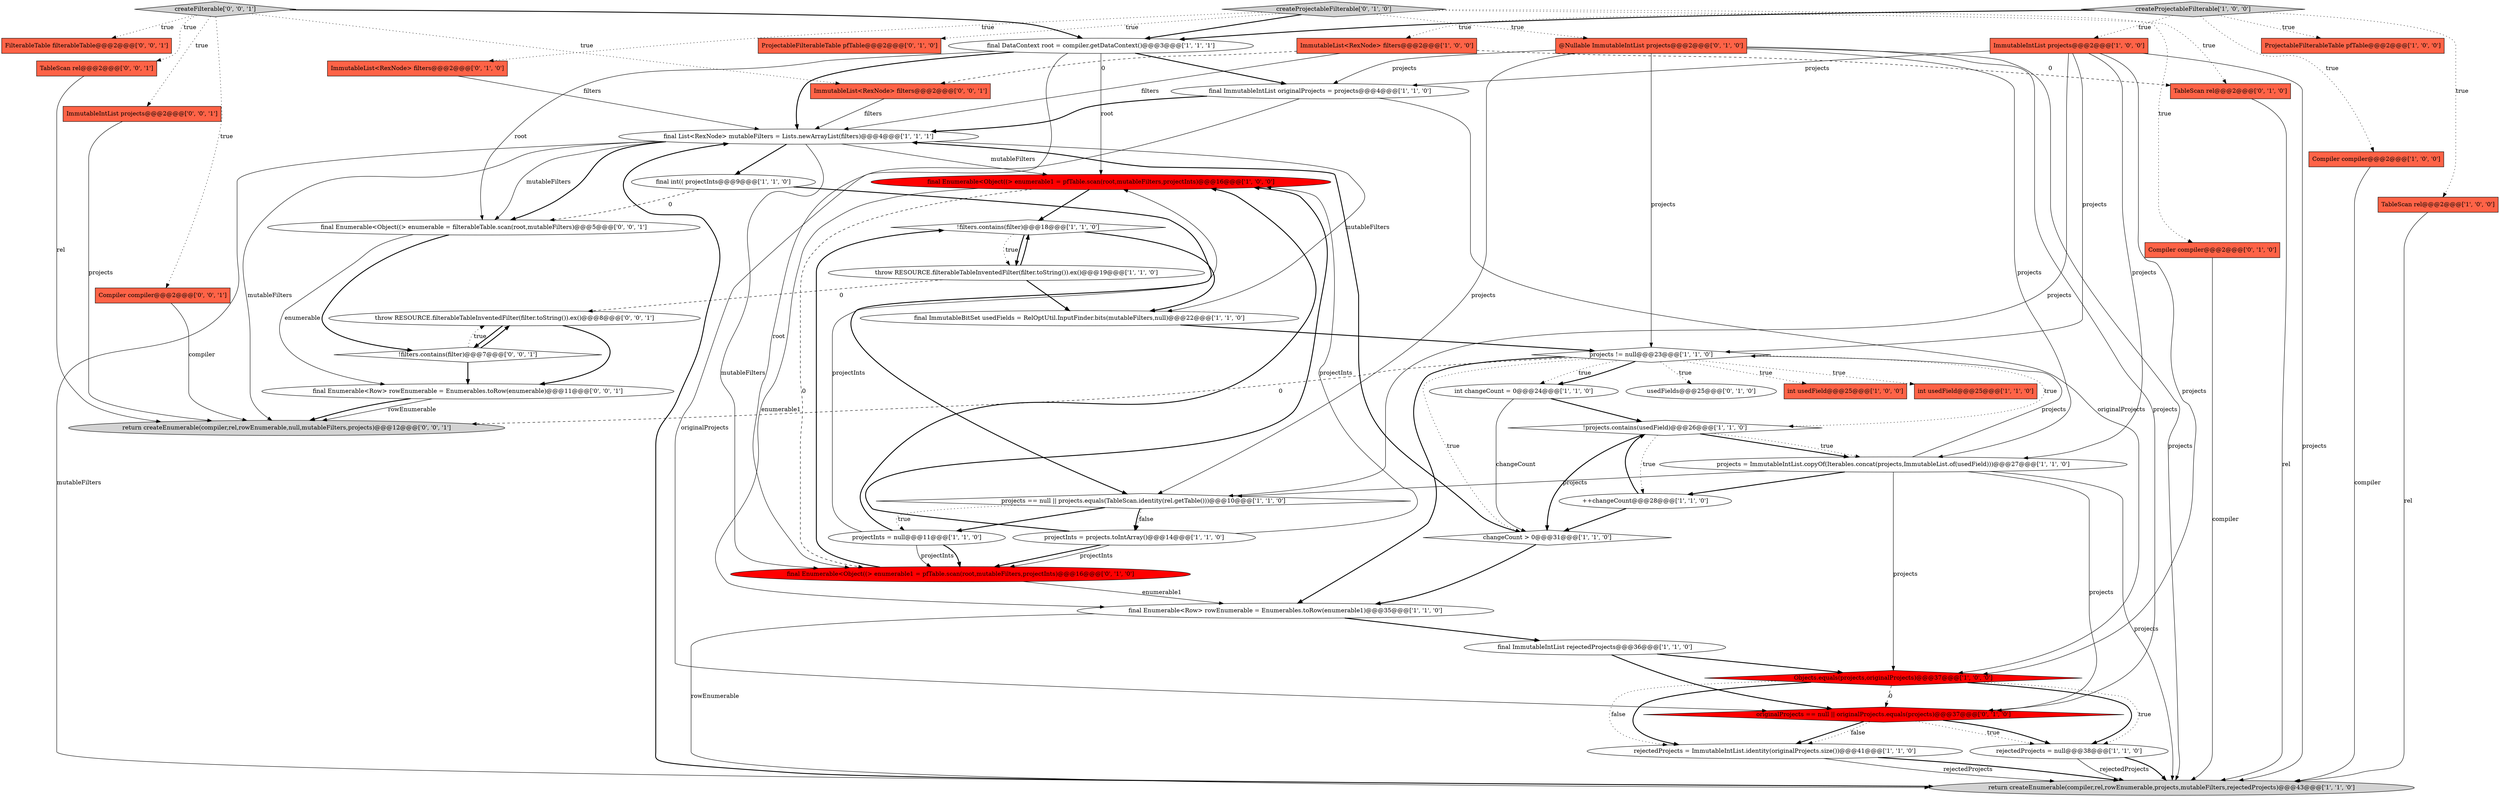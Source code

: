 digraph {
49 [style = filled, label = "FilterableTable filterableTable@@@2@@@['0', '0', '1']", fillcolor = tomato, shape = box image = "AAA0AAABBB3BBB"];
7 [style = filled, label = "final Enumerable<Object((> enumerable1 = pfTable.scan(root,mutableFilters,projectInts)@@@16@@@['1', '0', '0']", fillcolor = red, shape = ellipse image = "AAA1AAABBB1BBB"];
0 [style = filled, label = "final ImmutableIntList originalProjects = projects@@@4@@@['1', '1', '0']", fillcolor = white, shape = ellipse image = "AAA0AAABBB1BBB"];
3 [style = filled, label = "int usedField@@@25@@@['1', '0', '0']", fillcolor = tomato, shape = box image = "AAA0AAABBB1BBB"];
6 [style = filled, label = "int usedField@@@25@@@['1', '1', '0']", fillcolor = tomato, shape = box image = "AAA0AAABBB1BBB"];
23 [style = filled, label = "projectInts = null@@@11@@@['1', '1', '0']", fillcolor = white, shape = ellipse image = "AAA0AAABBB1BBB"];
17 [style = filled, label = "int changeCount = 0@@@24@@@['1', '1', '0']", fillcolor = white, shape = ellipse image = "AAA0AAABBB1BBB"];
39 [style = filled, label = "TableScan rel@@@2@@@['0', '1', '0']", fillcolor = tomato, shape = box image = "AAA1AAABBB2BBB"];
12 [style = filled, label = "final Enumerable<Row> rowEnumerable = Enumerables.toRow(enumerable1)@@@35@@@['1', '1', '0']", fillcolor = white, shape = ellipse image = "AAA0AAABBB1BBB"];
16 [style = filled, label = "throw RESOURCE.filterableTableInventedFilter(filter.toString()).ex()@@@19@@@['1', '1', '0']", fillcolor = white, shape = ellipse image = "AAA0AAABBB1BBB"];
38 [style = filled, label = "ProjectableFilterableTable pfTable@@@2@@@['0', '1', '0']", fillcolor = tomato, shape = box image = "AAA0AAABBB2BBB"];
47 [style = filled, label = "TableScan rel@@@2@@@['0', '0', '1']", fillcolor = tomato, shape = box image = "AAA0AAABBB3BBB"];
33 [style = filled, label = "@Nullable ImmutableIntList projects@@@2@@@['0', '1', '0']", fillcolor = tomato, shape = box image = "AAA0AAABBB2BBB"];
29 [style = filled, label = "ImmutableList<RexNode> filters@@@2@@@['1', '0', '0']", fillcolor = tomato, shape = box image = "AAA1AAABBB1BBB"];
44 [style = filled, label = "return createEnumerable(compiler,rel,rowEnumerable,null,mutableFilters,projects)@@@12@@@['0', '0', '1']", fillcolor = lightgray, shape = ellipse image = "AAA0AAABBB3BBB"];
50 [style = filled, label = "ImmutableList<RexNode> filters@@@2@@@['0', '0', '1']", fillcolor = tomato, shape = box image = "AAA0AAABBB3BBB"];
8 [style = filled, label = "final ImmutableIntList rejectedProjects@@@36@@@['1', '1', '0']", fillcolor = white, shape = ellipse image = "AAA0AAABBB1BBB"];
41 [style = filled, label = "throw RESOURCE.filterableTableInventedFilter(filter.toString()).ex()@@@8@@@['0', '0', '1']", fillcolor = white, shape = ellipse image = "AAA0AAABBB3BBB"];
42 [style = filled, label = "ImmutableIntList projects@@@2@@@['0', '0', '1']", fillcolor = tomato, shape = box image = "AAA0AAABBB3BBB"];
46 [style = filled, label = "final Enumerable<Row> rowEnumerable = Enumerables.toRow(enumerable)@@@11@@@['0', '0', '1']", fillcolor = white, shape = ellipse image = "AAA0AAABBB3BBB"];
20 [style = filled, label = "projects != null@@@23@@@['1', '1', '0']", fillcolor = white, shape = diamond image = "AAA0AAABBB1BBB"];
2 [style = filled, label = "rejectedProjects = ImmutableIntList.identity(originalProjects.size())@@@41@@@['1', '1', '0']", fillcolor = white, shape = ellipse image = "AAA0AAABBB1BBB"];
5 [style = filled, label = "createProjectableFilterable['1', '0', '0']", fillcolor = lightgray, shape = diamond image = "AAA0AAABBB1BBB"];
40 [style = filled, label = "final Enumerable<Object((> enumerable = filterableTable.scan(root,mutableFilters)@@@5@@@['0', '0', '1']", fillcolor = white, shape = ellipse image = "AAA0AAABBB3BBB"];
11 [style = filled, label = "final ImmutableBitSet usedFields = RelOptUtil.InputFinder.bits(mutableFilters,null)@@@22@@@['1', '1', '0']", fillcolor = white, shape = ellipse image = "AAA0AAABBB1BBB"];
30 [style = filled, label = "return createEnumerable(compiler,rel,rowEnumerable,projects,mutableFilters,rejectedProjects)@@@43@@@['1', '1', '0']", fillcolor = lightgray, shape = ellipse image = "AAA0AAABBB1BBB"];
45 [style = filled, label = "!filters.contains(filter)@@@7@@@['0', '0', '1']", fillcolor = white, shape = diamond image = "AAA0AAABBB3BBB"];
26 [style = filled, label = "!filters.contains(filter)@@@18@@@['1', '1', '0']", fillcolor = white, shape = diamond image = "AAA0AAABBB1BBB"];
37 [style = filled, label = "final Enumerable<Object((> enumerable1 = pfTable.scan(root,mutableFilters,projectInts)@@@16@@@['0', '1', '0']", fillcolor = red, shape = ellipse image = "AAA1AAABBB2BBB"];
24 [style = filled, label = "final int(( projectInts@@@9@@@['1', '1', '0']", fillcolor = white, shape = ellipse image = "AAA0AAABBB1BBB"];
25 [style = filled, label = "Objects.equals(projects,originalProjects)@@@37@@@['1', '0', '0']", fillcolor = red, shape = diamond image = "AAA1AAABBB1BBB"];
15 [style = filled, label = "projectInts = projects.toIntArray()@@@14@@@['1', '1', '0']", fillcolor = white, shape = ellipse image = "AAA0AAABBB1BBB"];
27 [style = filled, label = "rejectedProjects = null@@@38@@@['1', '1', '0']", fillcolor = white, shape = ellipse image = "AAA0AAABBB1BBB"];
22 [style = filled, label = "final DataContext root = compiler.getDataContext()@@@3@@@['1', '1', '1']", fillcolor = white, shape = ellipse image = "AAA0AAABBB1BBB"];
4 [style = filled, label = "final List<RexNode> mutableFilters = Lists.newArrayList(filters)@@@4@@@['1', '1', '1']", fillcolor = white, shape = ellipse image = "AAA0AAABBB1BBB"];
36 [style = filled, label = "originalProjects == null || originalProjects.equals(projects)@@@37@@@['0', '1', '0']", fillcolor = red, shape = diamond image = "AAA1AAABBB2BBB"];
1 [style = filled, label = "Compiler compiler@@@2@@@['1', '0', '0']", fillcolor = tomato, shape = box image = "AAA0AAABBB1BBB"];
43 [style = filled, label = "Compiler compiler@@@2@@@['0', '0', '1']", fillcolor = tomato, shape = box image = "AAA0AAABBB3BBB"];
34 [style = filled, label = "usedFields@@@25@@@['0', '1', '0']", fillcolor = white, shape = ellipse image = "AAA0AAABBB2BBB"];
14 [style = filled, label = "++changeCount@@@28@@@['1', '1', '0']", fillcolor = white, shape = ellipse image = "AAA0AAABBB1BBB"];
9 [style = filled, label = "!projects.contains(usedField)@@@26@@@['1', '1', '0']", fillcolor = white, shape = diamond image = "AAA0AAABBB1BBB"];
10 [style = filled, label = "ImmutableIntList projects@@@2@@@['1', '0', '0']", fillcolor = tomato, shape = box image = "AAA0AAABBB1BBB"];
19 [style = filled, label = "changeCount > 0@@@31@@@['1', '1', '0']", fillcolor = white, shape = diamond image = "AAA0AAABBB1BBB"];
28 [style = filled, label = "ProjectableFilterableTable pfTable@@@2@@@['1', '0', '0']", fillcolor = tomato, shape = box image = "AAA0AAABBB1BBB"];
32 [style = filled, label = "Compiler compiler@@@2@@@['0', '1', '0']", fillcolor = tomato, shape = box image = "AAA0AAABBB2BBB"];
48 [style = filled, label = "createFilterable['0', '0', '1']", fillcolor = lightgray, shape = diamond image = "AAA0AAABBB3BBB"];
31 [style = filled, label = "createProjectableFilterable['0', '1', '0']", fillcolor = lightgray, shape = diamond image = "AAA0AAABBB2BBB"];
18 [style = filled, label = "projects = ImmutableIntList.copyOf(Iterables.concat(projects,ImmutableList.of(usedField)))@@@27@@@['1', '1', '0']", fillcolor = white, shape = ellipse image = "AAA0AAABBB1BBB"];
35 [style = filled, label = "ImmutableList<RexNode> filters@@@2@@@['0', '1', '0']", fillcolor = tomato, shape = box image = "AAA0AAABBB2BBB"];
13 [style = filled, label = "TableScan rel@@@2@@@['1', '0', '0']", fillcolor = tomato, shape = box image = "AAA0AAABBB1BBB"];
21 [style = filled, label = "projects == null || projects.equals(TableScan.identity(rel.getTable()))@@@10@@@['1', '1', '0']", fillcolor = white, shape = diamond image = "AAA0AAABBB1BBB"];
0->36 [style = solid, label="originalProjects"];
4->44 [style = solid, label="mutableFilters"];
21->15 [style = bold, label=""];
17->9 [style = bold, label=""];
33->30 [style = solid, label="projects"];
5->1 [style = dotted, label="true"];
18->20 [style = solid, label="projects"];
46->44 [style = solid, label="rowEnumerable"];
47->44 [style = solid, label="rel"];
26->11 [style = bold, label=""];
22->4 [style = bold, label=""];
7->26 [style = bold, label=""];
5->13 [style = dotted, label="true"];
20->44 [style = dashed, label="0"];
4->7 [style = solid, label="mutableFilters"];
8->36 [style = bold, label=""];
33->18 [style = solid, label="projects"];
10->18 [style = solid, label="projects"];
33->21 [style = solid, label="projects"];
22->0 [style = bold, label=""];
24->21 [style = bold, label=""];
25->36 [style = dashed, label="0"];
21->23 [style = dotted, label="true"];
36->2 [style = bold, label=""];
1->30 [style = solid, label="compiler"];
14->9 [style = bold, label=""];
41->45 [style = bold, label=""];
26->16 [style = dotted, label="true"];
21->15 [style = dotted, label="false"];
48->43 [style = dotted, label="true"];
5->29 [style = dotted, label="true"];
20->34 [style = dotted, label="true"];
22->37 [style = solid, label="root"];
31->39 [style = dotted, label="true"];
45->41 [style = bold, label=""];
27->30 [style = solid, label="rejectedProjects"];
19->12 [style = bold, label=""];
37->26 [style = bold, label=""];
23->37 [style = solid, label="projectInts"];
27->30 [style = bold, label=""];
16->26 [style = bold, label=""];
25->2 [style = dotted, label="false"];
13->30 [style = solid, label="rel"];
24->40 [style = dashed, label="0"];
15->7 [style = solid, label="projectInts"];
31->33 [style = dotted, label="true"];
25->2 [style = bold, label=""];
25->27 [style = bold, label=""];
26->16 [style = bold, label=""];
16->41 [style = dashed, label="0"];
22->7 [style = solid, label="root"];
23->37 [style = bold, label=""];
0->25 [style = solid, label="originalProjects"];
48->47 [style = dotted, label="true"];
20->3 [style = dotted, label="true"];
41->46 [style = bold, label=""];
23->7 [style = bold, label=""];
10->0 [style = solid, label="projects"];
45->46 [style = bold, label=""];
50->4 [style = solid, label="filters"];
5->22 [style = bold, label=""];
4->30 [style = solid, label="mutableFilters"];
20->6 [style = dotted, label="true"];
32->30 [style = solid, label="compiler"];
21->23 [style = bold, label=""];
35->4 [style = solid, label="filters"];
46->44 [style = bold, label=""];
4->24 [style = bold, label=""];
20->9 [style = dotted, label="true"];
31->35 [style = dotted, label="true"];
20->17 [style = dotted, label="true"];
5->10 [style = dotted, label="true"];
43->44 [style = solid, label="compiler"];
14->19 [style = bold, label=""];
4->11 [style = solid, label="mutableFilters"];
45->41 [style = dotted, label="true"];
29->4 [style = solid, label="filters"];
9->18 [style = bold, label=""];
40->46 [style = solid, label="enumerable"];
17->19 [style = solid, label="changeCount"];
12->8 [style = bold, label=""];
18->21 [style = solid, label="projects"];
9->19 [style = bold, label=""];
7->12 [style = solid, label="enumerable1"];
20->19 [style = dotted, label="true"];
15->37 [style = bold, label=""];
5->28 [style = dotted, label="true"];
37->12 [style = solid, label="enumerable1"];
42->44 [style = solid, label="projects"];
10->20 [style = solid, label="projects"];
10->25 [style = solid, label="projects"];
4->40 [style = bold, label=""];
12->30 [style = solid, label="rowEnumerable"];
11->20 [style = bold, label=""];
10->21 [style = solid, label="projects"];
20->17 [style = bold, label=""];
36->27 [style = dotted, label="true"];
33->0 [style = solid, label="projects"];
16->11 [style = bold, label=""];
31->22 [style = bold, label=""];
15->7 [style = bold, label=""];
48->50 [style = dotted, label="true"];
39->30 [style = solid, label="rel"];
48->42 [style = dotted, label="true"];
29->39 [style = dashed, label="0"];
4->37 [style = solid, label="mutableFilters"];
48->22 [style = bold, label=""];
4->40 [style = solid, label="mutableFilters"];
48->49 [style = dotted, label="true"];
9->14 [style = dotted, label="true"];
31->32 [style = dotted, label="true"];
15->37 [style = solid, label="projectInts"];
33->20 [style = solid, label="projects"];
36->27 [style = bold, label=""];
29->50 [style = dashed, label="0"];
0->4 [style = bold, label=""];
30->4 [style = bold, label=""];
18->36 [style = solid, label="projects"];
31->38 [style = dotted, label="true"];
10->30 [style = solid, label="projects"];
33->36 [style = solid, label="projects"];
20->12 [style = bold, label=""];
2->30 [style = solid, label="rejectedProjects"];
9->18 [style = dotted, label="true"];
7->37 [style = dashed, label="0"];
18->30 [style = solid, label="projects"];
40->45 [style = bold, label=""];
19->4 [style = bold, label=""];
36->2 [style = dotted, label="false"];
2->30 [style = bold, label=""];
25->27 [style = dotted, label="true"];
8->25 [style = bold, label=""];
18->14 [style = bold, label=""];
23->7 [style = solid, label="projectInts"];
22->40 [style = solid, label="root"];
18->25 [style = solid, label="projects"];
}
